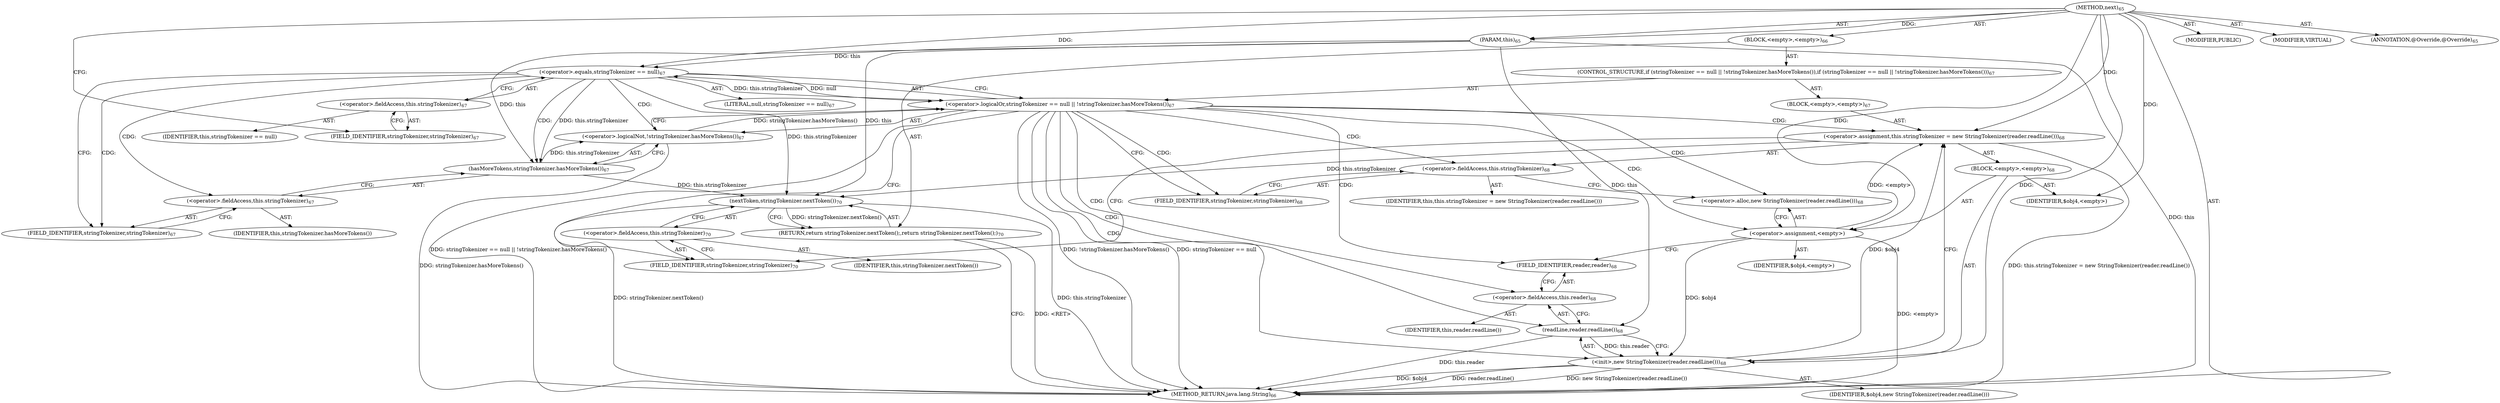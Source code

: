 digraph "next" {  
"275" [label = <(METHOD,next)<SUB>65</SUB>> ]
"276" [label = <(PARAM,this)<SUB>65</SUB>> ]
"277" [label = <(BLOCK,&lt;empty&gt;,&lt;empty&gt;)<SUB>66</SUB>> ]
"278" [label = <(CONTROL_STRUCTURE,if (stringTokenizer == null || !stringTokenizer.hasMoreTokens()),if (stringTokenizer == null || !stringTokenizer.hasMoreTokens()))<SUB>67</SUB>> ]
"279" [label = <(&lt;operator&gt;.logicalOr,stringTokenizer == null || !stringTokenizer.hasMoreTokens())<SUB>67</SUB>> ]
"280" [label = <(&lt;operator&gt;.equals,stringTokenizer == null)<SUB>67</SUB>> ]
"281" [label = <(&lt;operator&gt;.fieldAccess,this.stringTokenizer)<SUB>67</SUB>> ]
"282" [label = <(IDENTIFIER,this,stringTokenizer == null)> ]
"283" [label = <(FIELD_IDENTIFIER,stringTokenizer,stringTokenizer)<SUB>67</SUB>> ]
"284" [label = <(LITERAL,null,stringTokenizer == null)<SUB>67</SUB>> ]
"285" [label = <(&lt;operator&gt;.logicalNot,!stringTokenizer.hasMoreTokens())<SUB>67</SUB>> ]
"286" [label = <(hasMoreTokens,stringTokenizer.hasMoreTokens())<SUB>67</SUB>> ]
"287" [label = <(&lt;operator&gt;.fieldAccess,this.stringTokenizer)<SUB>67</SUB>> ]
"288" [label = <(IDENTIFIER,this,stringTokenizer.hasMoreTokens())> ]
"289" [label = <(FIELD_IDENTIFIER,stringTokenizer,stringTokenizer)<SUB>67</SUB>> ]
"290" [label = <(BLOCK,&lt;empty&gt;,&lt;empty&gt;)<SUB>67</SUB>> ]
"291" [label = <(&lt;operator&gt;.assignment,this.stringTokenizer = new StringTokenizer(reader.readLine()))<SUB>68</SUB>> ]
"292" [label = <(&lt;operator&gt;.fieldAccess,this.stringTokenizer)<SUB>68</SUB>> ]
"293" [label = <(IDENTIFIER,this,this.stringTokenizer = new StringTokenizer(reader.readLine()))> ]
"294" [label = <(FIELD_IDENTIFIER,stringTokenizer,stringTokenizer)<SUB>68</SUB>> ]
"295" [label = <(BLOCK,&lt;empty&gt;,&lt;empty&gt;)<SUB>68</SUB>> ]
"296" [label = <(&lt;operator&gt;.assignment,&lt;empty&gt;)> ]
"297" [label = <(IDENTIFIER,$obj4,&lt;empty&gt;)> ]
"298" [label = <(&lt;operator&gt;.alloc,new StringTokenizer(reader.readLine()))<SUB>68</SUB>> ]
"299" [label = <(&lt;init&gt;,new StringTokenizer(reader.readLine()))<SUB>68</SUB>> ]
"300" [label = <(IDENTIFIER,$obj4,new StringTokenizer(reader.readLine()))> ]
"301" [label = <(readLine,reader.readLine())<SUB>68</SUB>> ]
"302" [label = <(&lt;operator&gt;.fieldAccess,this.reader)<SUB>68</SUB>> ]
"303" [label = <(IDENTIFIER,this,reader.readLine())> ]
"304" [label = <(FIELD_IDENTIFIER,reader,reader)<SUB>68</SUB>> ]
"305" [label = <(IDENTIFIER,$obj4,&lt;empty&gt;)> ]
"306" [label = <(RETURN,return stringTokenizer.nextToken();,return stringTokenizer.nextToken();)<SUB>70</SUB>> ]
"307" [label = <(nextToken,stringTokenizer.nextToken())<SUB>70</SUB>> ]
"308" [label = <(&lt;operator&gt;.fieldAccess,this.stringTokenizer)<SUB>70</SUB>> ]
"309" [label = <(IDENTIFIER,this,stringTokenizer.nextToken())> ]
"310" [label = <(FIELD_IDENTIFIER,stringTokenizer,stringTokenizer)<SUB>70</SUB>> ]
"311" [label = <(MODIFIER,PUBLIC)> ]
"312" [label = <(MODIFIER,VIRTUAL)> ]
"313" [label = <(ANNOTATION,@Override,@Override)<SUB>65</SUB>> ]
"314" [label = <(METHOD_RETURN,java.lang.String)<SUB>66</SUB>> ]
  "275" -> "276"  [ label = "AST: "] 
  "275" -> "277"  [ label = "AST: "] 
  "275" -> "311"  [ label = "AST: "] 
  "275" -> "312"  [ label = "AST: "] 
  "275" -> "313"  [ label = "AST: "] 
  "275" -> "314"  [ label = "AST: "] 
  "277" -> "278"  [ label = "AST: "] 
  "277" -> "306"  [ label = "AST: "] 
  "278" -> "279"  [ label = "AST: "] 
  "278" -> "290"  [ label = "AST: "] 
  "279" -> "280"  [ label = "AST: "] 
  "279" -> "285"  [ label = "AST: "] 
  "280" -> "281"  [ label = "AST: "] 
  "280" -> "284"  [ label = "AST: "] 
  "281" -> "282"  [ label = "AST: "] 
  "281" -> "283"  [ label = "AST: "] 
  "285" -> "286"  [ label = "AST: "] 
  "286" -> "287"  [ label = "AST: "] 
  "287" -> "288"  [ label = "AST: "] 
  "287" -> "289"  [ label = "AST: "] 
  "290" -> "291"  [ label = "AST: "] 
  "291" -> "292"  [ label = "AST: "] 
  "291" -> "295"  [ label = "AST: "] 
  "292" -> "293"  [ label = "AST: "] 
  "292" -> "294"  [ label = "AST: "] 
  "295" -> "296"  [ label = "AST: "] 
  "295" -> "299"  [ label = "AST: "] 
  "295" -> "305"  [ label = "AST: "] 
  "296" -> "297"  [ label = "AST: "] 
  "296" -> "298"  [ label = "AST: "] 
  "299" -> "300"  [ label = "AST: "] 
  "299" -> "301"  [ label = "AST: "] 
  "301" -> "302"  [ label = "AST: "] 
  "302" -> "303"  [ label = "AST: "] 
  "302" -> "304"  [ label = "AST: "] 
  "306" -> "307"  [ label = "AST: "] 
  "307" -> "308"  [ label = "AST: "] 
  "308" -> "309"  [ label = "AST: "] 
  "308" -> "310"  [ label = "AST: "] 
  "306" -> "314"  [ label = "CFG: "] 
  "279" -> "294"  [ label = "CFG: "] 
  "279" -> "310"  [ label = "CFG: "] 
  "307" -> "306"  [ label = "CFG: "] 
  "280" -> "279"  [ label = "CFG: "] 
  "280" -> "289"  [ label = "CFG: "] 
  "285" -> "279"  [ label = "CFG: "] 
  "291" -> "310"  [ label = "CFG: "] 
  "308" -> "307"  [ label = "CFG: "] 
  "281" -> "280"  [ label = "CFG: "] 
  "286" -> "285"  [ label = "CFG: "] 
  "292" -> "298"  [ label = "CFG: "] 
  "310" -> "308"  [ label = "CFG: "] 
  "283" -> "281"  [ label = "CFG: "] 
  "287" -> "286"  [ label = "CFG: "] 
  "294" -> "292"  [ label = "CFG: "] 
  "296" -> "304"  [ label = "CFG: "] 
  "299" -> "291"  [ label = "CFG: "] 
  "289" -> "287"  [ label = "CFG: "] 
  "298" -> "296"  [ label = "CFG: "] 
  "301" -> "299"  [ label = "CFG: "] 
  "302" -> "301"  [ label = "CFG: "] 
  "304" -> "302"  [ label = "CFG: "] 
  "275" -> "283"  [ label = "CFG: "] 
  "306" -> "314"  [ label = "DDG: &lt;RET&gt;"] 
  "276" -> "314"  [ label = "DDG: this"] 
  "279" -> "314"  [ label = "DDG: stringTokenizer == null"] 
  "285" -> "314"  [ label = "DDG: stringTokenizer.hasMoreTokens()"] 
  "279" -> "314"  [ label = "DDG: !stringTokenizer.hasMoreTokens()"] 
  "279" -> "314"  [ label = "DDG: stringTokenizer == null || !stringTokenizer.hasMoreTokens()"] 
  "296" -> "314"  [ label = "DDG: &lt;empty&gt;"] 
  "299" -> "314"  [ label = "DDG: $obj4"] 
  "301" -> "314"  [ label = "DDG: this.reader"] 
  "299" -> "314"  [ label = "DDG: reader.readLine()"] 
  "299" -> "314"  [ label = "DDG: new StringTokenizer(reader.readLine())"] 
  "291" -> "314"  [ label = "DDG: this.stringTokenizer = new StringTokenizer(reader.readLine())"] 
  "307" -> "314"  [ label = "DDG: this.stringTokenizer"] 
  "307" -> "314"  [ label = "DDG: stringTokenizer.nextToken()"] 
  "275" -> "276"  [ label = "DDG: "] 
  "307" -> "306"  [ label = "DDG: stringTokenizer.nextToken()"] 
  "280" -> "279"  [ label = "DDG: this.stringTokenizer"] 
  "280" -> "279"  [ label = "DDG: null"] 
  "285" -> "279"  [ label = "DDG: stringTokenizer.hasMoreTokens()"] 
  "296" -> "291"  [ label = "DDG: &lt;empty&gt;"] 
  "299" -> "291"  [ label = "DDG: $obj4"] 
  "275" -> "291"  [ label = "DDG: "] 
  "276" -> "307"  [ label = "DDG: this"] 
  "280" -> "307"  [ label = "DDG: this.stringTokenizer"] 
  "286" -> "307"  [ label = "DDG: this.stringTokenizer"] 
  "291" -> "307"  [ label = "DDG: this.stringTokenizer"] 
  "276" -> "280"  [ label = "DDG: this"] 
  "275" -> "280"  [ label = "DDG: "] 
  "286" -> "285"  [ label = "DDG: this.stringTokenizer"] 
  "276" -> "286"  [ label = "DDG: this"] 
  "280" -> "286"  [ label = "DDG: this.stringTokenizer"] 
  "275" -> "296"  [ label = "DDG: "] 
  "275" -> "305"  [ label = "DDG: "] 
  "296" -> "299"  [ label = "DDG: $obj4"] 
  "275" -> "299"  [ label = "DDG: "] 
  "301" -> "299"  [ label = "DDG: this.reader"] 
  "276" -> "301"  [ label = "DDG: this"] 
  "279" -> "301"  [ label = "CDG: "] 
  "279" -> "296"  [ label = "CDG: "] 
  "279" -> "294"  [ label = "CDG: "] 
  "279" -> "298"  [ label = "CDG: "] 
  "279" -> "302"  [ label = "CDG: "] 
  "279" -> "304"  [ label = "CDG: "] 
  "279" -> "292"  [ label = "CDG: "] 
  "279" -> "291"  [ label = "CDG: "] 
  "279" -> "299"  [ label = "CDG: "] 
  "280" -> "286"  [ label = "CDG: "] 
  "280" -> "287"  [ label = "CDG: "] 
  "280" -> "285"  [ label = "CDG: "] 
  "280" -> "289"  [ label = "CDG: "] 
}
